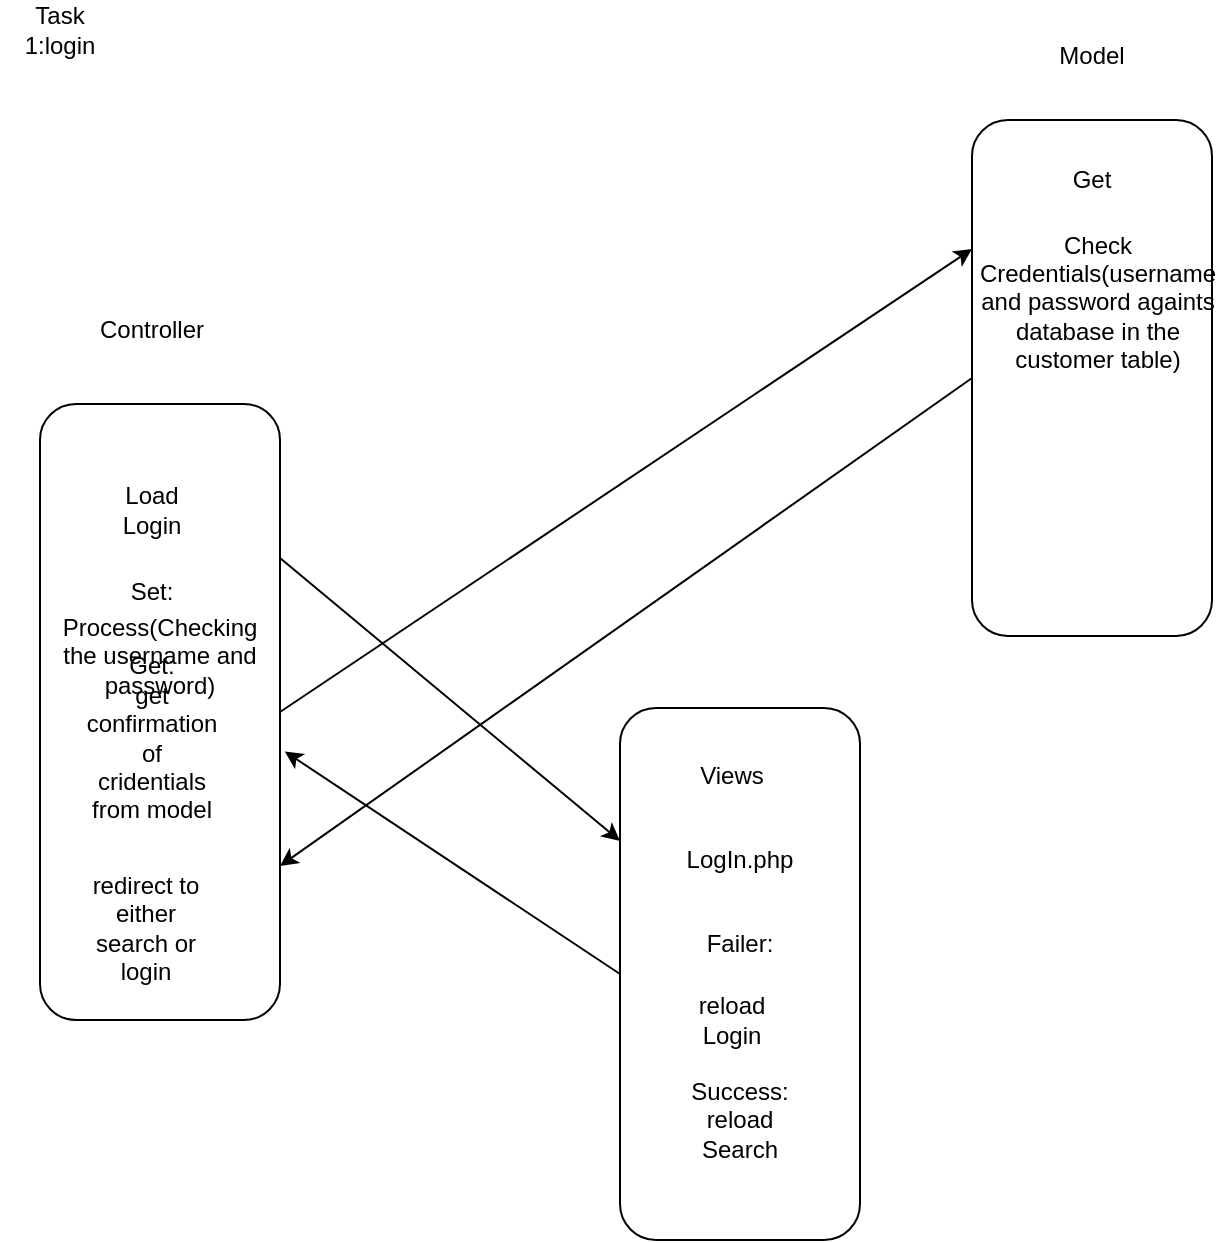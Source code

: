 <mxfile version="20.6.2" type="device"><diagram id="voLkLZETjBmLHl_rslMO" name="Page-1"><mxGraphModel dx="1038" dy="627" grid="0" gridSize="10" guides="1" tooltips="1" connect="1" arrows="1" fold="1" page="1" pageScale="1" pageWidth="827" pageHeight="1169" math="0" shadow="0"><root><mxCell id="0"/><mxCell id="1" parent="0"/><mxCell id="xBjdDWlO_rLtMUsEEmt_-8" value="&lt;br&gt;&lt;br&gt;&lt;br&gt;" style="rounded=1;whiteSpace=wrap;html=1;" vertex="1" parent="1"><mxGeometry x="58" y="230" width="120" height="308" as="geometry"/></mxCell><mxCell id="xBjdDWlO_rLtMUsEEmt_-9" value="" style="rounded=1;whiteSpace=wrap;html=1;" vertex="1" parent="1"><mxGeometry x="348" y="382" width="120" height="266" as="geometry"/></mxCell><mxCell id="xBjdDWlO_rLtMUsEEmt_-10" value="" style="rounded=1;whiteSpace=wrap;html=1;" vertex="1" parent="1"><mxGeometry x="524" y="88" width="120" height="258" as="geometry"/></mxCell><mxCell id="xBjdDWlO_rLtMUsEEmt_-11" value="Task 1:login" style="text;html=1;strokeColor=none;fillColor=none;align=center;verticalAlign=middle;whiteSpace=wrap;rounded=0;" vertex="1" parent="1"><mxGeometry x="38" y="28" width="60" height="30" as="geometry"/></mxCell><mxCell id="xBjdDWlO_rLtMUsEEmt_-12" value="Controller" style="text;html=1;strokeColor=none;fillColor=none;align=center;verticalAlign=middle;whiteSpace=wrap;rounded=0;" vertex="1" parent="1"><mxGeometry x="84" y="178" width="60" height="30" as="geometry"/></mxCell><mxCell id="xBjdDWlO_rLtMUsEEmt_-13" value="Model" style="text;html=1;strokeColor=none;fillColor=none;align=center;verticalAlign=middle;whiteSpace=wrap;rounded=0;" vertex="1" parent="1"><mxGeometry x="554" y="41" width="60" height="30" as="geometry"/></mxCell><mxCell id="xBjdDWlO_rLtMUsEEmt_-14" value="Views" style="text;html=1;strokeColor=none;fillColor=none;align=center;verticalAlign=middle;whiteSpace=wrap;rounded=0;" vertex="1" parent="1"><mxGeometry x="374" y="401" width="60" height="30" as="geometry"/></mxCell><mxCell id="xBjdDWlO_rLtMUsEEmt_-17" value="Load Login" style="text;html=1;strokeColor=none;fillColor=none;align=center;verticalAlign=middle;whiteSpace=wrap;rounded=0;" vertex="1" parent="1"><mxGeometry x="84" y="268" width="60" height="30" as="geometry"/></mxCell><mxCell id="xBjdDWlO_rLtMUsEEmt_-18" value="" style="endArrow=classic;html=1;rounded=0;entryX=0;entryY=0.25;entryDx=0;entryDy=0;exitX=1;exitY=0.25;exitDx=0;exitDy=0;" edge="1" parent="1" source="xBjdDWlO_rLtMUsEEmt_-8" target="xBjdDWlO_rLtMUsEEmt_-9"><mxGeometry width="50" height="50" relative="1" as="geometry"><mxPoint x="188" y="317" as="sourcePoint"/><mxPoint x="238" y="267" as="targetPoint"/></mxGeometry></mxCell><mxCell id="xBjdDWlO_rLtMUsEEmt_-19" value="LogIn.php" style="text;html=1;strokeColor=none;fillColor=none;align=center;verticalAlign=middle;whiteSpace=wrap;rounded=0;" vertex="1" parent="1"><mxGeometry x="378" y="443" width="60" height="30" as="geometry"/></mxCell><mxCell id="xBjdDWlO_rLtMUsEEmt_-20" value="Process(Checking the username and password)" style="text;html=1;strokeColor=none;fillColor=none;align=center;verticalAlign=middle;whiteSpace=wrap;rounded=0;" vertex="1" parent="1"><mxGeometry x="88" y="341" width="60" height="30" as="geometry"/></mxCell><mxCell id="xBjdDWlO_rLtMUsEEmt_-21" value="" style="endArrow=classic;html=1;rounded=0;exitX=1;exitY=0.5;exitDx=0;exitDy=0;entryX=0;entryY=0.25;entryDx=0;entryDy=0;" edge="1" parent="1" source="xBjdDWlO_rLtMUsEEmt_-8" target="xBjdDWlO_rLtMUsEEmt_-10"><mxGeometry width="50" height="50" relative="1" as="geometry"><mxPoint x="287" y="344" as="sourcePoint"/><mxPoint x="337" y="294" as="targetPoint"/></mxGeometry></mxCell><mxCell id="xBjdDWlO_rLtMUsEEmt_-23" value="Check Credentials(username and password againts database in the customer table)" style="text;html=1;strokeColor=none;fillColor=none;align=center;verticalAlign=middle;whiteSpace=wrap;rounded=0;" vertex="1" parent="1"><mxGeometry x="557" y="164" width="60" height="30" as="geometry"/></mxCell><mxCell id="xBjdDWlO_rLtMUsEEmt_-24" value="" style="endArrow=classic;html=1;rounded=0;entryX=1;entryY=0.75;entryDx=0;entryDy=0;exitX=0;exitY=0.5;exitDx=0;exitDy=0;" edge="1" parent="1" source="xBjdDWlO_rLtMUsEEmt_-10" target="xBjdDWlO_rLtMUsEEmt_-8"><mxGeometry width="50" height="50" relative="1" as="geometry"><mxPoint x="330" y="349" as="sourcePoint"/><mxPoint x="380" y="299" as="targetPoint"/></mxGeometry></mxCell><mxCell id="xBjdDWlO_rLtMUsEEmt_-25" value="" style="endArrow=classic;html=1;rounded=0;entryX=1.02;entryY=0.564;entryDx=0;entryDy=0;entryPerimeter=0;exitX=0;exitY=0.5;exitDx=0;exitDy=0;" edge="1" parent="1" source="xBjdDWlO_rLtMUsEEmt_-9" target="xBjdDWlO_rLtMUsEEmt_-8"><mxGeometry width="50" height="50" relative="1" as="geometry"><mxPoint x="243" y="553" as="sourcePoint"/><mxPoint x="293" y="503" as="targetPoint"/></mxGeometry></mxCell><mxCell id="xBjdDWlO_rLtMUsEEmt_-26" value="Set:" style="text;html=1;strokeColor=none;fillColor=none;align=center;verticalAlign=middle;whiteSpace=wrap;rounded=0;" vertex="1" parent="1"><mxGeometry x="84" y="309" width="60" height="30" as="geometry"/></mxCell><mxCell id="xBjdDWlO_rLtMUsEEmt_-27" value="Get" style="text;html=1;strokeColor=none;fillColor=none;align=center;verticalAlign=middle;whiteSpace=wrap;rounded=0;" vertex="1" parent="1"><mxGeometry x="554" y="103" width="60" height="30" as="geometry"/></mxCell><mxCell id="xBjdDWlO_rLtMUsEEmt_-28" value="Failer:" style="text;html=1;strokeColor=none;fillColor=none;align=center;verticalAlign=middle;whiteSpace=wrap;rounded=0;" vertex="1" parent="1"><mxGeometry x="378" y="485" width="60" height="30" as="geometry"/></mxCell><mxCell id="xBjdDWlO_rLtMUsEEmt_-29" value="reload Login" style="text;html=1;strokeColor=none;fillColor=none;align=center;verticalAlign=middle;whiteSpace=wrap;rounded=0;" vertex="1" parent="1"><mxGeometry x="374" y="523" width="60" height="30" as="geometry"/></mxCell><mxCell id="xBjdDWlO_rLtMUsEEmt_-30" value="Success:&lt;br&gt;reload Search" style="text;html=1;strokeColor=none;fillColor=none;align=center;verticalAlign=middle;whiteSpace=wrap;rounded=0;" vertex="1" parent="1"><mxGeometry x="378" y="573" width="60" height="30" as="geometry"/></mxCell><mxCell id="xBjdDWlO_rLtMUsEEmt_-31" value="redirect to either search or login" style="text;html=1;strokeColor=none;fillColor=none;align=center;verticalAlign=middle;whiteSpace=wrap;rounded=0;" vertex="1" parent="1"><mxGeometry x="81" y="477" width="60" height="30" as="geometry"/></mxCell><mxCell id="xBjdDWlO_rLtMUsEEmt_-32" value="Get:&lt;br&gt;get confirmation of cridentials from model" style="text;html=1;strokeColor=none;fillColor=none;align=center;verticalAlign=middle;whiteSpace=wrap;rounded=0;" vertex="1" parent="1"><mxGeometry x="84" y="382" width="60" height="30" as="geometry"/></mxCell></root></mxGraphModel></diagram></mxfile>